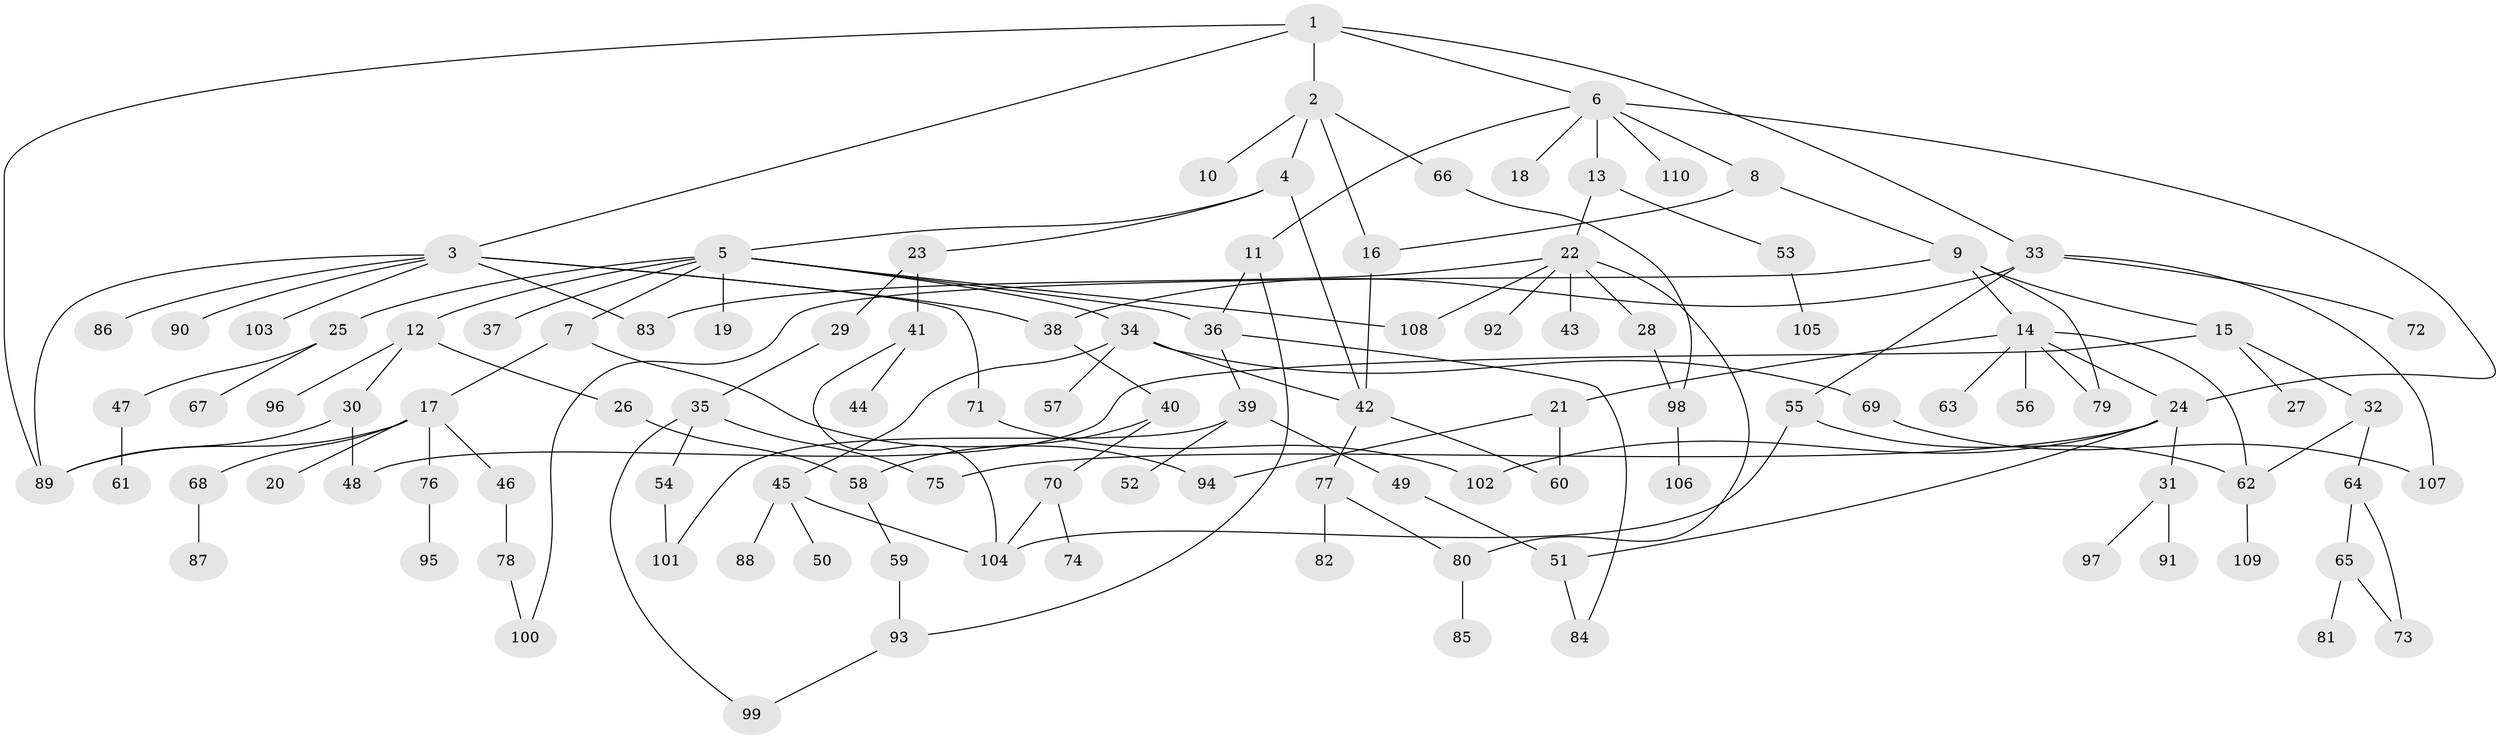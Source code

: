 // Generated by graph-tools (version 1.1) at 2025/49/03/09/25 03:49:23]
// undirected, 110 vertices, 142 edges
graph export_dot {
graph [start="1"]
  node [color=gray90,style=filled];
  1;
  2;
  3;
  4;
  5;
  6;
  7;
  8;
  9;
  10;
  11;
  12;
  13;
  14;
  15;
  16;
  17;
  18;
  19;
  20;
  21;
  22;
  23;
  24;
  25;
  26;
  27;
  28;
  29;
  30;
  31;
  32;
  33;
  34;
  35;
  36;
  37;
  38;
  39;
  40;
  41;
  42;
  43;
  44;
  45;
  46;
  47;
  48;
  49;
  50;
  51;
  52;
  53;
  54;
  55;
  56;
  57;
  58;
  59;
  60;
  61;
  62;
  63;
  64;
  65;
  66;
  67;
  68;
  69;
  70;
  71;
  72;
  73;
  74;
  75;
  76;
  77;
  78;
  79;
  80;
  81;
  82;
  83;
  84;
  85;
  86;
  87;
  88;
  89;
  90;
  91;
  92;
  93;
  94;
  95;
  96;
  97;
  98;
  99;
  100;
  101;
  102;
  103;
  104;
  105;
  106;
  107;
  108;
  109;
  110;
  1 -- 2;
  1 -- 3;
  1 -- 6;
  1 -- 33;
  1 -- 89;
  2 -- 4;
  2 -- 10;
  2 -- 66;
  2 -- 16;
  3 -- 71;
  3 -- 86;
  3 -- 89;
  3 -- 90;
  3 -- 103;
  3 -- 83;
  3 -- 38;
  4 -- 5;
  4 -- 23;
  4 -- 42;
  5 -- 7;
  5 -- 12;
  5 -- 19;
  5 -- 25;
  5 -- 34;
  5 -- 36;
  5 -- 37;
  5 -- 108;
  6 -- 8;
  6 -- 11;
  6 -- 13;
  6 -- 18;
  6 -- 110;
  6 -- 24;
  7 -- 17;
  7 -- 94;
  8 -- 9;
  8 -- 16;
  9 -- 14;
  9 -- 15;
  9 -- 79;
  9 -- 100;
  11 -- 93;
  11 -- 36;
  12 -- 26;
  12 -- 30;
  12 -- 96;
  13 -- 22;
  13 -- 53;
  14 -- 21;
  14 -- 24;
  14 -- 56;
  14 -- 63;
  14 -- 79;
  14 -- 62;
  15 -- 27;
  15 -- 32;
  15 -- 48;
  16 -- 42;
  17 -- 20;
  17 -- 46;
  17 -- 68;
  17 -- 76;
  17 -- 89;
  21 -- 94;
  21 -- 60;
  22 -- 28;
  22 -- 43;
  22 -- 80;
  22 -- 83;
  22 -- 92;
  22 -- 108;
  23 -- 29;
  23 -- 41;
  24 -- 31;
  24 -- 51;
  24 -- 75;
  24 -- 102;
  25 -- 47;
  25 -- 67;
  26 -- 58;
  28 -- 98;
  29 -- 35;
  30 -- 48;
  30 -- 89;
  31 -- 91;
  31 -- 97;
  32 -- 64;
  32 -- 62;
  33 -- 38;
  33 -- 55;
  33 -- 72;
  33 -- 107;
  34 -- 45;
  34 -- 57;
  34 -- 69;
  34 -- 42;
  35 -- 54;
  35 -- 99;
  35 -- 75;
  36 -- 39;
  36 -- 84;
  38 -- 40;
  39 -- 49;
  39 -- 52;
  39 -- 101;
  40 -- 58;
  40 -- 70;
  41 -- 44;
  41 -- 104;
  42 -- 60;
  42 -- 77;
  45 -- 50;
  45 -- 88;
  45 -- 104;
  46 -- 78;
  47 -- 61;
  49 -- 51;
  51 -- 84;
  53 -- 105;
  54 -- 101;
  55 -- 62;
  55 -- 104;
  58 -- 59;
  59 -- 93;
  62 -- 109;
  64 -- 65;
  64 -- 73;
  65 -- 81;
  65 -- 73;
  66 -- 98;
  68 -- 87;
  69 -- 107;
  70 -- 74;
  70 -- 104;
  71 -- 102;
  76 -- 95;
  77 -- 82;
  77 -- 80;
  78 -- 100;
  80 -- 85;
  93 -- 99;
  98 -- 106;
}
